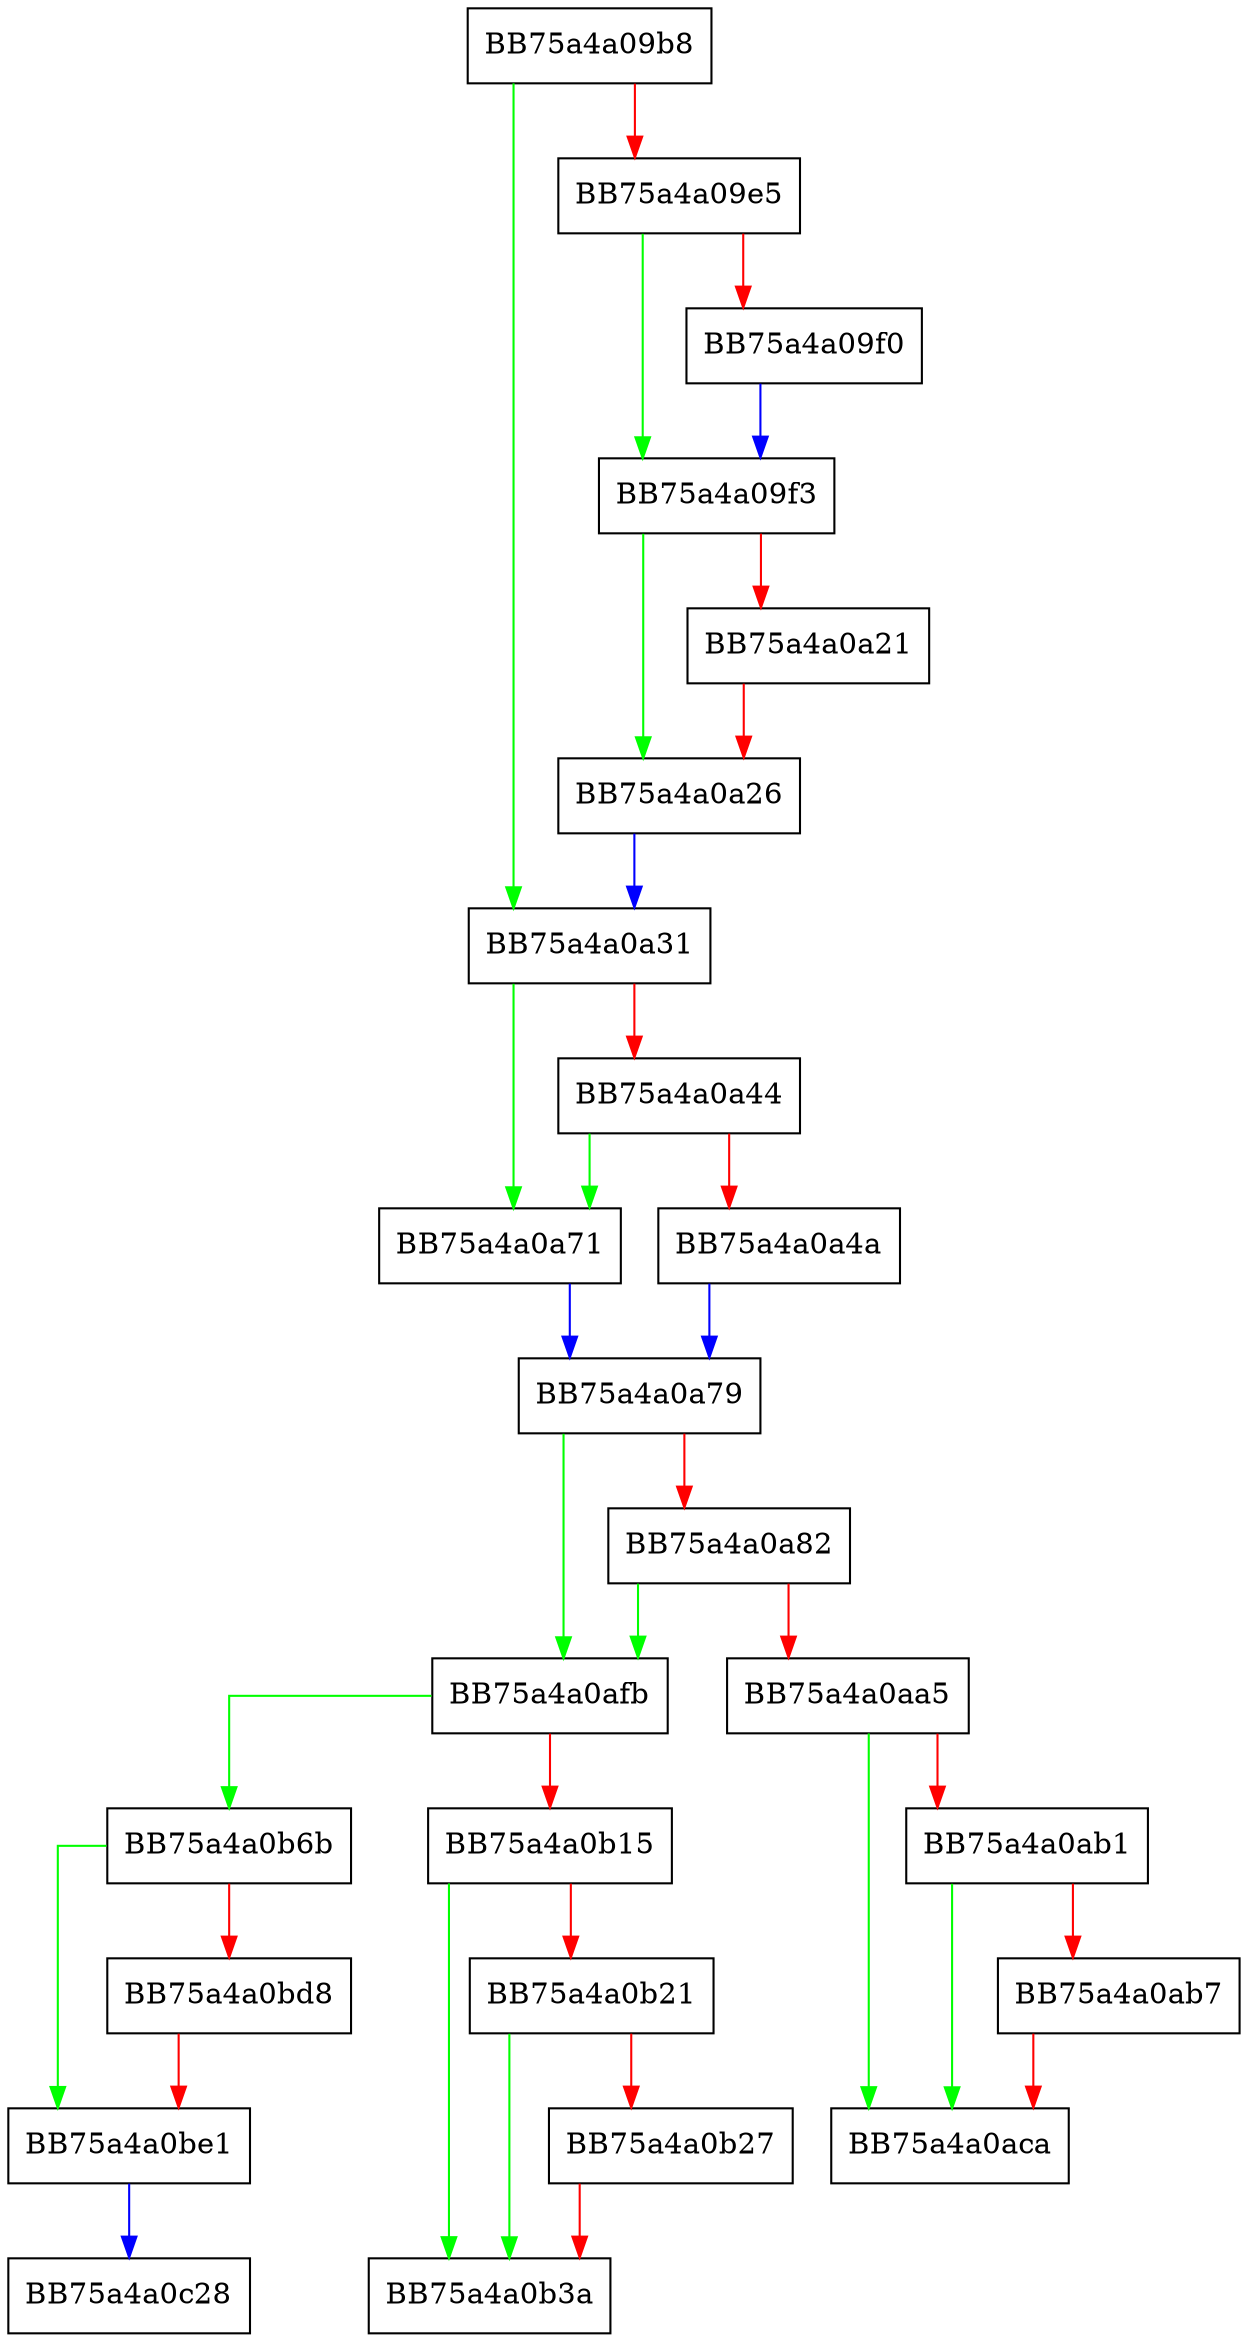 digraph ReportError {
  node [shape="box"];
  graph [splines=ortho];
  BB75a4a09b8 -> BB75a4a0a31 [color="green"];
  BB75a4a09b8 -> BB75a4a09e5 [color="red"];
  BB75a4a09e5 -> BB75a4a09f3 [color="green"];
  BB75a4a09e5 -> BB75a4a09f0 [color="red"];
  BB75a4a09f0 -> BB75a4a09f3 [color="blue"];
  BB75a4a09f3 -> BB75a4a0a26 [color="green"];
  BB75a4a09f3 -> BB75a4a0a21 [color="red"];
  BB75a4a0a21 -> BB75a4a0a26 [color="red"];
  BB75a4a0a26 -> BB75a4a0a31 [color="blue"];
  BB75a4a0a31 -> BB75a4a0a71 [color="green"];
  BB75a4a0a31 -> BB75a4a0a44 [color="red"];
  BB75a4a0a44 -> BB75a4a0a71 [color="green"];
  BB75a4a0a44 -> BB75a4a0a4a [color="red"];
  BB75a4a0a4a -> BB75a4a0a79 [color="blue"];
  BB75a4a0a71 -> BB75a4a0a79 [color="blue"];
  BB75a4a0a79 -> BB75a4a0afb [color="green"];
  BB75a4a0a79 -> BB75a4a0a82 [color="red"];
  BB75a4a0a82 -> BB75a4a0afb [color="green"];
  BB75a4a0a82 -> BB75a4a0aa5 [color="red"];
  BB75a4a0aa5 -> BB75a4a0aca [color="green"];
  BB75a4a0aa5 -> BB75a4a0ab1 [color="red"];
  BB75a4a0ab1 -> BB75a4a0aca [color="green"];
  BB75a4a0ab1 -> BB75a4a0ab7 [color="red"];
  BB75a4a0ab7 -> BB75a4a0aca [color="red"];
  BB75a4a0afb -> BB75a4a0b6b [color="green"];
  BB75a4a0afb -> BB75a4a0b15 [color="red"];
  BB75a4a0b15 -> BB75a4a0b3a [color="green"];
  BB75a4a0b15 -> BB75a4a0b21 [color="red"];
  BB75a4a0b21 -> BB75a4a0b3a [color="green"];
  BB75a4a0b21 -> BB75a4a0b27 [color="red"];
  BB75a4a0b27 -> BB75a4a0b3a [color="red"];
  BB75a4a0b6b -> BB75a4a0be1 [color="green"];
  BB75a4a0b6b -> BB75a4a0bd8 [color="red"];
  BB75a4a0bd8 -> BB75a4a0be1 [color="red"];
  BB75a4a0be1 -> BB75a4a0c28 [color="blue"];
}